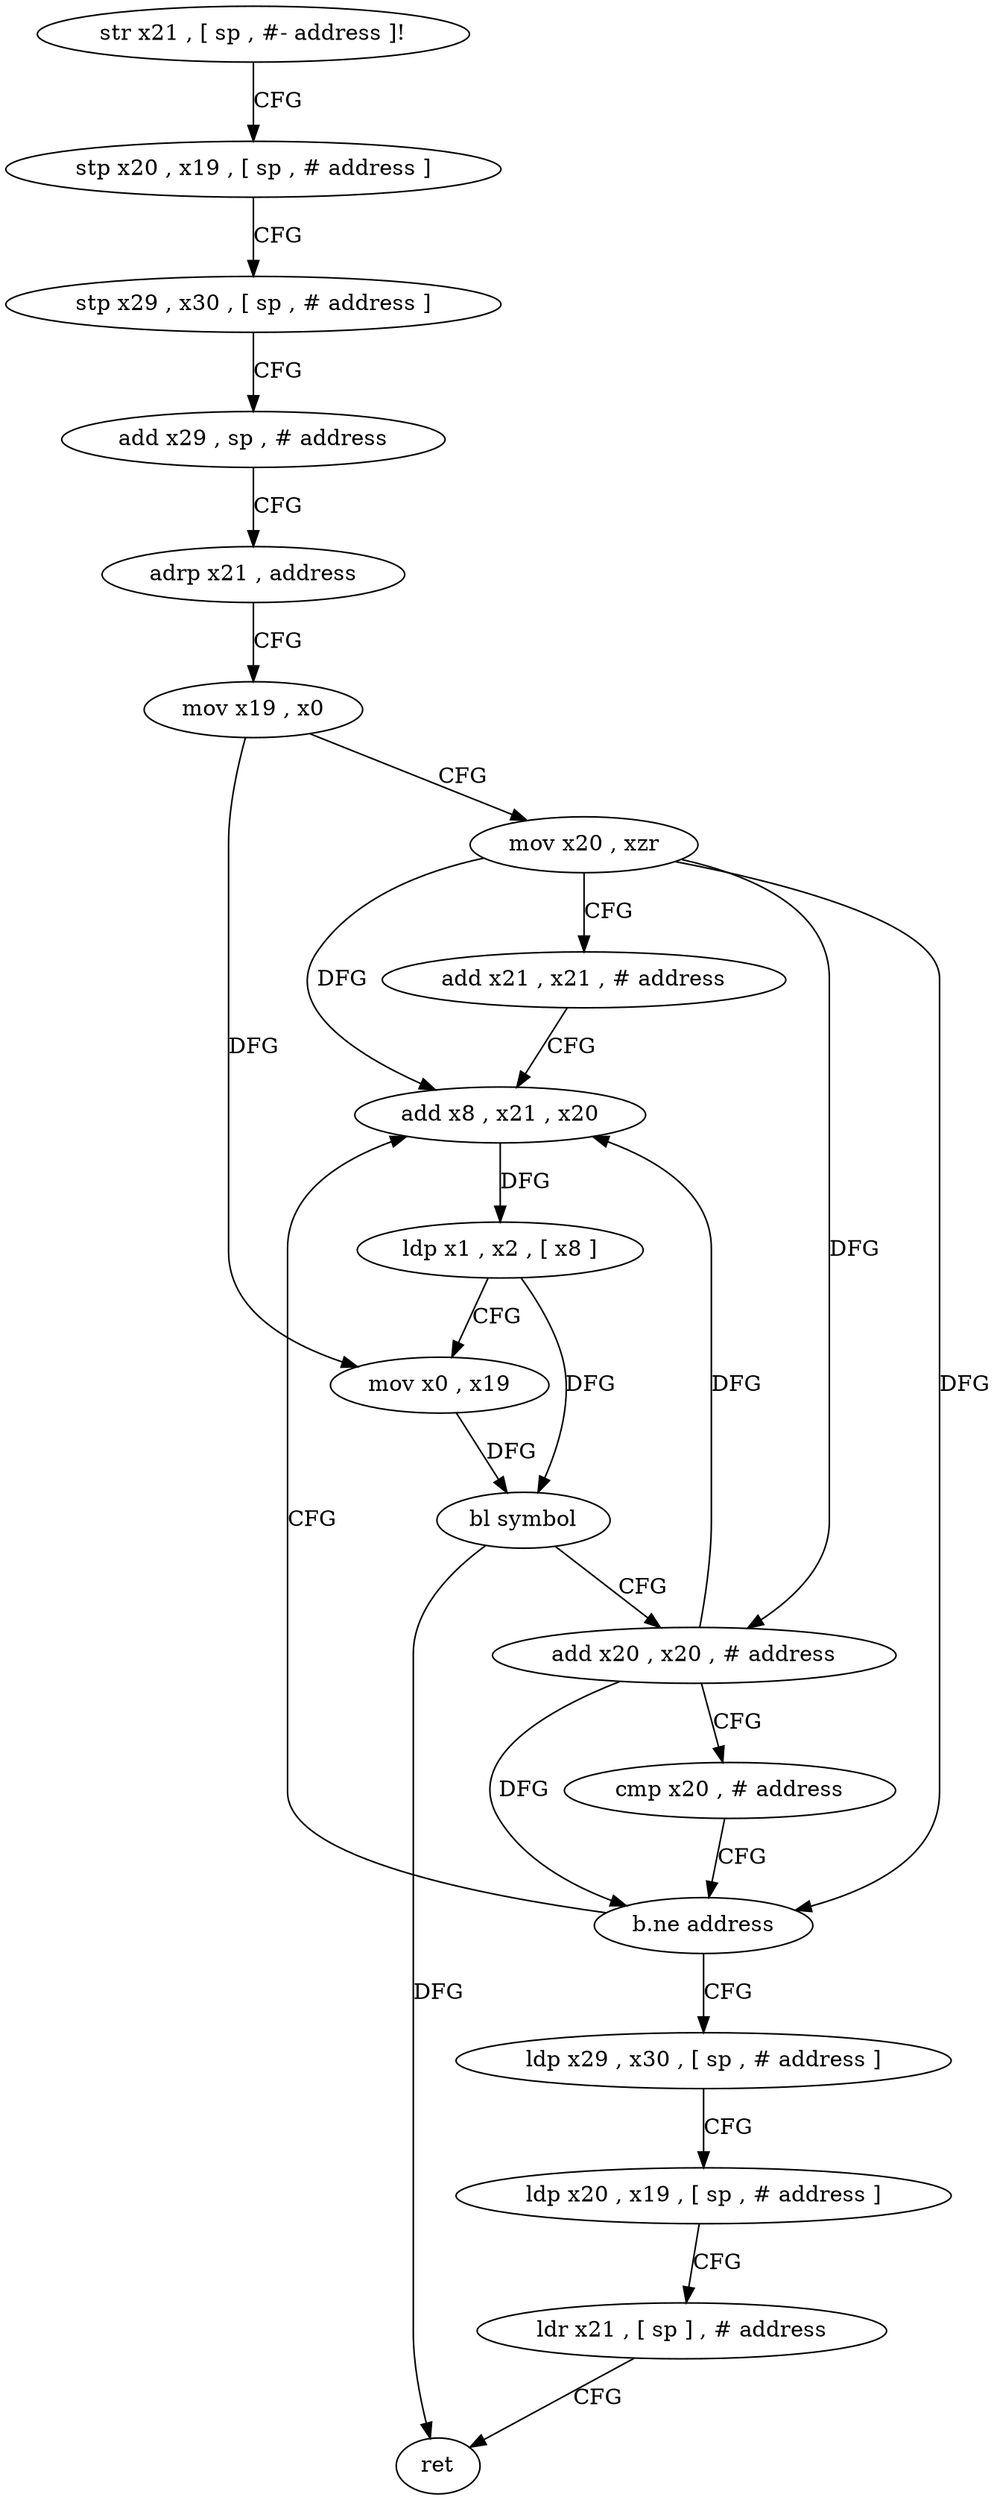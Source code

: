 digraph "func" {
"136068" [label = "str x21 , [ sp , #- address ]!" ]
"136072" [label = "stp x20 , x19 , [ sp , # address ]" ]
"136076" [label = "stp x29 , x30 , [ sp , # address ]" ]
"136080" [label = "add x29 , sp , # address" ]
"136084" [label = "adrp x21 , address" ]
"136088" [label = "mov x19 , x0" ]
"136092" [label = "mov x20 , xzr" ]
"136096" [label = "add x21 , x21 , # address" ]
"136100" [label = "add x8 , x21 , x20" ]
"136104" [label = "ldp x1 , x2 , [ x8 ]" ]
"136108" [label = "mov x0 , x19" ]
"136112" [label = "bl symbol" ]
"136116" [label = "add x20 , x20 , # address" ]
"136120" [label = "cmp x20 , # address" ]
"136124" [label = "b.ne address" ]
"136128" [label = "ldp x29 , x30 , [ sp , # address ]" ]
"136132" [label = "ldp x20 , x19 , [ sp , # address ]" ]
"136136" [label = "ldr x21 , [ sp ] , # address" ]
"136140" [label = "ret" ]
"136068" -> "136072" [ label = "CFG" ]
"136072" -> "136076" [ label = "CFG" ]
"136076" -> "136080" [ label = "CFG" ]
"136080" -> "136084" [ label = "CFG" ]
"136084" -> "136088" [ label = "CFG" ]
"136088" -> "136092" [ label = "CFG" ]
"136088" -> "136108" [ label = "DFG" ]
"136092" -> "136096" [ label = "CFG" ]
"136092" -> "136100" [ label = "DFG" ]
"136092" -> "136116" [ label = "DFG" ]
"136092" -> "136124" [ label = "DFG" ]
"136096" -> "136100" [ label = "CFG" ]
"136100" -> "136104" [ label = "DFG" ]
"136104" -> "136108" [ label = "CFG" ]
"136104" -> "136112" [ label = "DFG" ]
"136108" -> "136112" [ label = "DFG" ]
"136112" -> "136116" [ label = "CFG" ]
"136112" -> "136140" [ label = "DFG" ]
"136116" -> "136120" [ label = "CFG" ]
"136116" -> "136100" [ label = "DFG" ]
"136116" -> "136124" [ label = "DFG" ]
"136120" -> "136124" [ label = "CFG" ]
"136124" -> "136100" [ label = "CFG" ]
"136124" -> "136128" [ label = "CFG" ]
"136128" -> "136132" [ label = "CFG" ]
"136132" -> "136136" [ label = "CFG" ]
"136136" -> "136140" [ label = "CFG" ]
}
